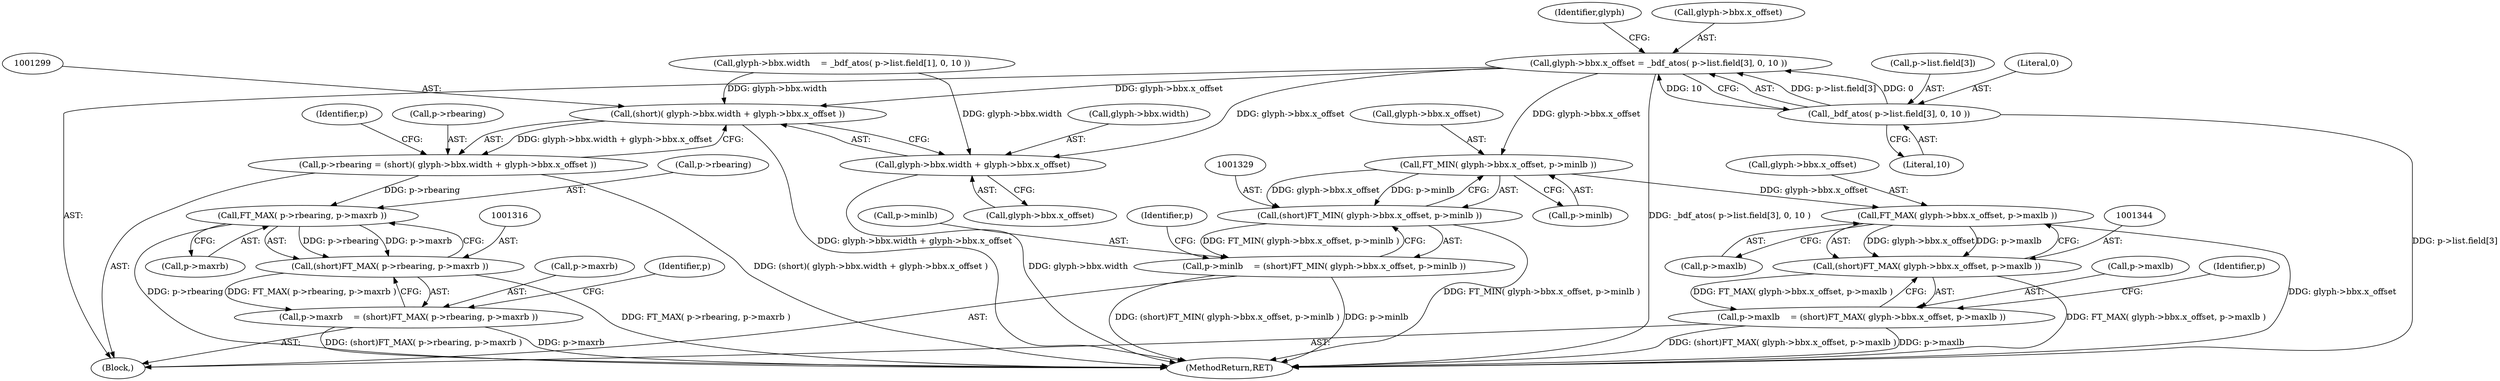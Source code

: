 digraph "0_savannah_07bdb6e289c7954e2a533039dc93c1c136099d2d@pointer" {
"1001199" [label="(Call,glyph->bbx.x_offset = _bdf_atos( p->list.field[3], 0, 10 ))"];
"1001205" [label="(Call,_bdf_atos( p->list.field[3], 0, 10 ))"];
"1001298" [label="(Call,(short)( glyph->bbx.width + glyph->bbx.x_offset ))"];
"1001294" [label="(Call,p->rbearing = (short)( glyph->bbx.width + glyph->bbx.x_offset ))"];
"1001317" [label="(Call,FT_MAX( p->rbearing, p->maxrb ))"];
"1001315" [label="(Call,(short)FT_MAX( p->rbearing, p->maxrb ))"];
"1001311" [label="(Call,p->maxrb    = (short)FT_MAX( p->rbearing, p->maxrb ))"];
"1001300" [label="(Call,glyph->bbx.width + glyph->bbx.x_offset)"];
"1001330" [label="(Call,FT_MIN( glyph->bbx.x_offset, p->minlb ))"];
"1001328" [label="(Call,(short)FT_MIN( glyph->bbx.x_offset, p->minlb ))"];
"1001324" [label="(Call,p->minlb    = (short)FT_MIN( glyph->bbx.x_offset, p->minlb ))"];
"1001345" [label="(Call,FT_MAX( glyph->bbx.x_offset, p->maxlb ))"];
"1001343" [label="(Call,(short)FT_MAX( glyph->bbx.x_offset, p->maxlb ))"];
"1001339" [label="(Call,p->maxlb    = (short)FT_MAX( glyph->bbx.x_offset, p->maxlb ))"];
"1001315" [label="(Call,(short)FT_MAX( p->rbearing, p->maxrb ))"];
"1001301" [label="(Call,glyph->bbx.width)"];
"1001340" [label="(Call,p->maxlb)"];
"1001318" [label="(Call,p->rbearing)"];
"1001312" [label="(Call,p->maxrb)"];
"1001317" [label="(Call,FT_MAX( p->rbearing, p->maxrb ))"];
"1001311" [label="(Call,p->maxrb    = (short)FT_MAX( p->rbearing, p->maxrb ))"];
"1001326" [label="(Identifier,p)"];
"1001213" [label="(Literal,0)"];
"1001214" [label="(Literal,10)"];
"1001313" [label="(Identifier,p)"];
"1001206" [label="(Call,p->list.field[3])"];
"1001294" [label="(Call,p->rbearing = (short)( glyph->bbx.width + glyph->bbx.x_offset ))"];
"1001143" [label="(Block,)"];
"1001343" [label="(Call,(short)FT_MAX( glyph->bbx.x_offset, p->maxlb ))"];
"1001218" [label="(Identifier,glyph)"];
"1001351" [label="(Call,p->maxlb)"];
"1001358" [label="(Identifier,p)"];
"1001325" [label="(Call,p->minlb)"];
"1001205" [label="(Call,_bdf_atos( p->list.field[3], 0, 10 ))"];
"1001324" [label="(Call,p->minlb    = (short)FT_MIN( glyph->bbx.x_offset, p->minlb ))"];
"1001298" [label="(Call,(short)( glyph->bbx.width + glyph->bbx.x_offset ))"];
"1001306" [label="(Call,glyph->bbx.x_offset)"];
"1001341" [label="(Identifier,p)"];
"1001346" [label="(Call,glyph->bbx.x_offset)"];
"1001330" [label="(Call,FT_MIN( glyph->bbx.x_offset, p->minlb ))"];
"1001295" [label="(Call,p->rbearing)"];
"1001200" [label="(Call,glyph->bbx.x_offset)"];
"1001167" [label="(Call,glyph->bbx.width    = _bdf_atos( p->list.field[1], 0, 10 ))"];
"1001331" [label="(Call,glyph->bbx.x_offset)"];
"1001300" [label="(Call,glyph->bbx.width + glyph->bbx.x_offset)"];
"1001336" [label="(Call,p->minlb)"];
"1001328" [label="(Call,(short)FT_MIN( glyph->bbx.x_offset, p->minlb ))"];
"1001321" [label="(Call,p->maxrb)"];
"1001345" [label="(Call,FT_MAX( glyph->bbx.x_offset, p->maxlb ))"];
"1001568" [label="(MethodReturn,RET)"];
"1001339" [label="(Call,p->maxlb    = (short)FT_MAX( glyph->bbx.x_offset, p->maxlb ))"];
"1001199" [label="(Call,glyph->bbx.x_offset = _bdf_atos( p->list.field[3], 0, 10 ))"];
"1001199" -> "1001143"  [label="AST: "];
"1001199" -> "1001205"  [label="CFG: "];
"1001200" -> "1001199"  [label="AST: "];
"1001205" -> "1001199"  [label="AST: "];
"1001218" -> "1001199"  [label="CFG: "];
"1001199" -> "1001568"  [label="DDG: _bdf_atos( p->list.field[3], 0, 10 )"];
"1001205" -> "1001199"  [label="DDG: p->list.field[3]"];
"1001205" -> "1001199"  [label="DDG: 0"];
"1001205" -> "1001199"  [label="DDG: 10"];
"1001199" -> "1001298"  [label="DDG: glyph->bbx.x_offset"];
"1001199" -> "1001300"  [label="DDG: glyph->bbx.x_offset"];
"1001199" -> "1001330"  [label="DDG: glyph->bbx.x_offset"];
"1001205" -> "1001214"  [label="CFG: "];
"1001206" -> "1001205"  [label="AST: "];
"1001213" -> "1001205"  [label="AST: "];
"1001214" -> "1001205"  [label="AST: "];
"1001205" -> "1001568"  [label="DDG: p->list.field[3]"];
"1001298" -> "1001294"  [label="AST: "];
"1001298" -> "1001300"  [label="CFG: "];
"1001299" -> "1001298"  [label="AST: "];
"1001300" -> "1001298"  [label="AST: "];
"1001294" -> "1001298"  [label="CFG: "];
"1001298" -> "1001568"  [label="DDG: glyph->bbx.width + glyph->bbx.x_offset"];
"1001298" -> "1001294"  [label="DDG: glyph->bbx.width + glyph->bbx.x_offset"];
"1001167" -> "1001298"  [label="DDG: glyph->bbx.width"];
"1001294" -> "1001143"  [label="AST: "];
"1001295" -> "1001294"  [label="AST: "];
"1001313" -> "1001294"  [label="CFG: "];
"1001294" -> "1001568"  [label="DDG: (short)( glyph->bbx.width + glyph->bbx.x_offset )"];
"1001294" -> "1001317"  [label="DDG: p->rbearing"];
"1001317" -> "1001315"  [label="AST: "];
"1001317" -> "1001321"  [label="CFG: "];
"1001318" -> "1001317"  [label="AST: "];
"1001321" -> "1001317"  [label="AST: "];
"1001315" -> "1001317"  [label="CFG: "];
"1001317" -> "1001568"  [label="DDG: p->rbearing"];
"1001317" -> "1001315"  [label="DDG: p->rbearing"];
"1001317" -> "1001315"  [label="DDG: p->maxrb"];
"1001315" -> "1001311"  [label="AST: "];
"1001316" -> "1001315"  [label="AST: "];
"1001311" -> "1001315"  [label="CFG: "];
"1001315" -> "1001568"  [label="DDG: FT_MAX( p->rbearing, p->maxrb )"];
"1001315" -> "1001311"  [label="DDG: FT_MAX( p->rbearing, p->maxrb )"];
"1001311" -> "1001143"  [label="AST: "];
"1001312" -> "1001311"  [label="AST: "];
"1001326" -> "1001311"  [label="CFG: "];
"1001311" -> "1001568"  [label="DDG: p->maxrb"];
"1001311" -> "1001568"  [label="DDG: (short)FT_MAX( p->rbearing, p->maxrb )"];
"1001300" -> "1001306"  [label="CFG: "];
"1001301" -> "1001300"  [label="AST: "];
"1001306" -> "1001300"  [label="AST: "];
"1001300" -> "1001568"  [label="DDG: glyph->bbx.width"];
"1001167" -> "1001300"  [label="DDG: glyph->bbx.width"];
"1001330" -> "1001328"  [label="AST: "];
"1001330" -> "1001336"  [label="CFG: "];
"1001331" -> "1001330"  [label="AST: "];
"1001336" -> "1001330"  [label="AST: "];
"1001328" -> "1001330"  [label="CFG: "];
"1001330" -> "1001328"  [label="DDG: glyph->bbx.x_offset"];
"1001330" -> "1001328"  [label="DDG: p->minlb"];
"1001330" -> "1001345"  [label="DDG: glyph->bbx.x_offset"];
"1001328" -> "1001324"  [label="AST: "];
"1001329" -> "1001328"  [label="AST: "];
"1001324" -> "1001328"  [label="CFG: "];
"1001328" -> "1001568"  [label="DDG: FT_MIN( glyph->bbx.x_offset, p->minlb )"];
"1001328" -> "1001324"  [label="DDG: FT_MIN( glyph->bbx.x_offset, p->minlb )"];
"1001324" -> "1001143"  [label="AST: "];
"1001325" -> "1001324"  [label="AST: "];
"1001341" -> "1001324"  [label="CFG: "];
"1001324" -> "1001568"  [label="DDG: (short)FT_MIN( glyph->bbx.x_offset, p->minlb )"];
"1001324" -> "1001568"  [label="DDG: p->minlb"];
"1001345" -> "1001343"  [label="AST: "];
"1001345" -> "1001351"  [label="CFG: "];
"1001346" -> "1001345"  [label="AST: "];
"1001351" -> "1001345"  [label="AST: "];
"1001343" -> "1001345"  [label="CFG: "];
"1001345" -> "1001568"  [label="DDG: glyph->bbx.x_offset"];
"1001345" -> "1001343"  [label="DDG: glyph->bbx.x_offset"];
"1001345" -> "1001343"  [label="DDG: p->maxlb"];
"1001343" -> "1001339"  [label="AST: "];
"1001344" -> "1001343"  [label="AST: "];
"1001339" -> "1001343"  [label="CFG: "];
"1001343" -> "1001568"  [label="DDG: FT_MAX( glyph->bbx.x_offset, p->maxlb )"];
"1001343" -> "1001339"  [label="DDG: FT_MAX( glyph->bbx.x_offset, p->maxlb )"];
"1001339" -> "1001143"  [label="AST: "];
"1001340" -> "1001339"  [label="AST: "];
"1001358" -> "1001339"  [label="CFG: "];
"1001339" -> "1001568"  [label="DDG: (short)FT_MAX( glyph->bbx.x_offset, p->maxlb )"];
"1001339" -> "1001568"  [label="DDG: p->maxlb"];
}
